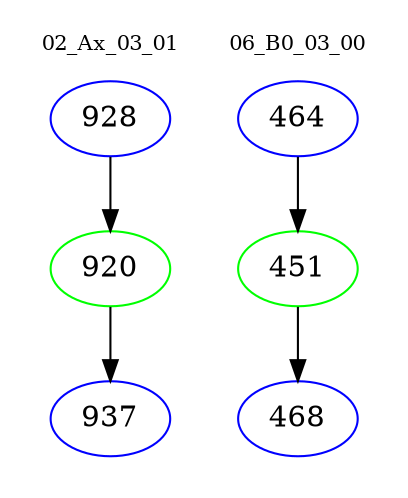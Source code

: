 digraph{
subgraph cluster_0 {
color = white
label = "02_Ax_03_01";
fontsize=10;
T0_928 [label="928", color="blue"]
T0_928 -> T0_920 [color="black"]
T0_920 [label="920", color="green"]
T0_920 -> T0_937 [color="black"]
T0_937 [label="937", color="blue"]
}
subgraph cluster_1 {
color = white
label = "06_B0_03_00";
fontsize=10;
T1_464 [label="464", color="blue"]
T1_464 -> T1_451 [color="black"]
T1_451 [label="451", color="green"]
T1_451 -> T1_468 [color="black"]
T1_468 [label="468", color="blue"]
}
}
